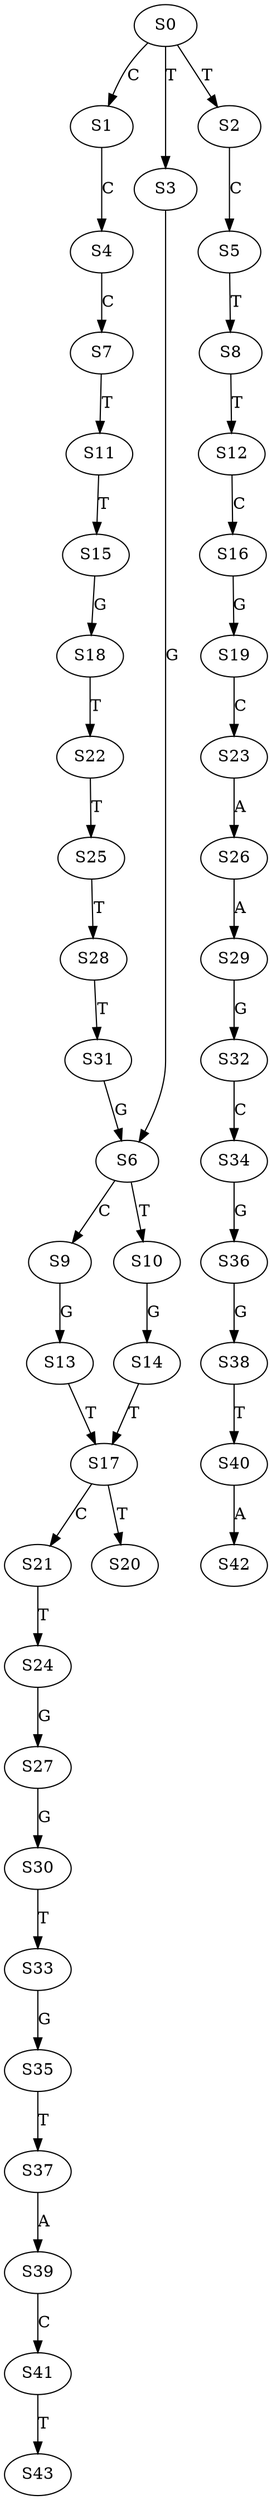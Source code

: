 strict digraph  {
	S0 -> S1 [ label = C ];
	S0 -> S2 [ label = T ];
	S0 -> S3 [ label = T ];
	S1 -> S4 [ label = C ];
	S2 -> S5 [ label = C ];
	S3 -> S6 [ label = G ];
	S4 -> S7 [ label = C ];
	S5 -> S8 [ label = T ];
	S6 -> S9 [ label = C ];
	S6 -> S10 [ label = T ];
	S7 -> S11 [ label = T ];
	S8 -> S12 [ label = T ];
	S9 -> S13 [ label = G ];
	S10 -> S14 [ label = G ];
	S11 -> S15 [ label = T ];
	S12 -> S16 [ label = C ];
	S13 -> S17 [ label = T ];
	S14 -> S17 [ label = T ];
	S15 -> S18 [ label = G ];
	S16 -> S19 [ label = G ];
	S17 -> S20 [ label = T ];
	S17 -> S21 [ label = C ];
	S18 -> S22 [ label = T ];
	S19 -> S23 [ label = C ];
	S21 -> S24 [ label = T ];
	S22 -> S25 [ label = T ];
	S23 -> S26 [ label = A ];
	S24 -> S27 [ label = G ];
	S25 -> S28 [ label = T ];
	S26 -> S29 [ label = A ];
	S27 -> S30 [ label = G ];
	S28 -> S31 [ label = T ];
	S29 -> S32 [ label = G ];
	S30 -> S33 [ label = T ];
	S31 -> S6 [ label = G ];
	S32 -> S34 [ label = C ];
	S33 -> S35 [ label = G ];
	S34 -> S36 [ label = G ];
	S35 -> S37 [ label = T ];
	S36 -> S38 [ label = G ];
	S37 -> S39 [ label = A ];
	S38 -> S40 [ label = T ];
	S39 -> S41 [ label = C ];
	S40 -> S42 [ label = A ];
	S41 -> S43 [ label = T ];
}
